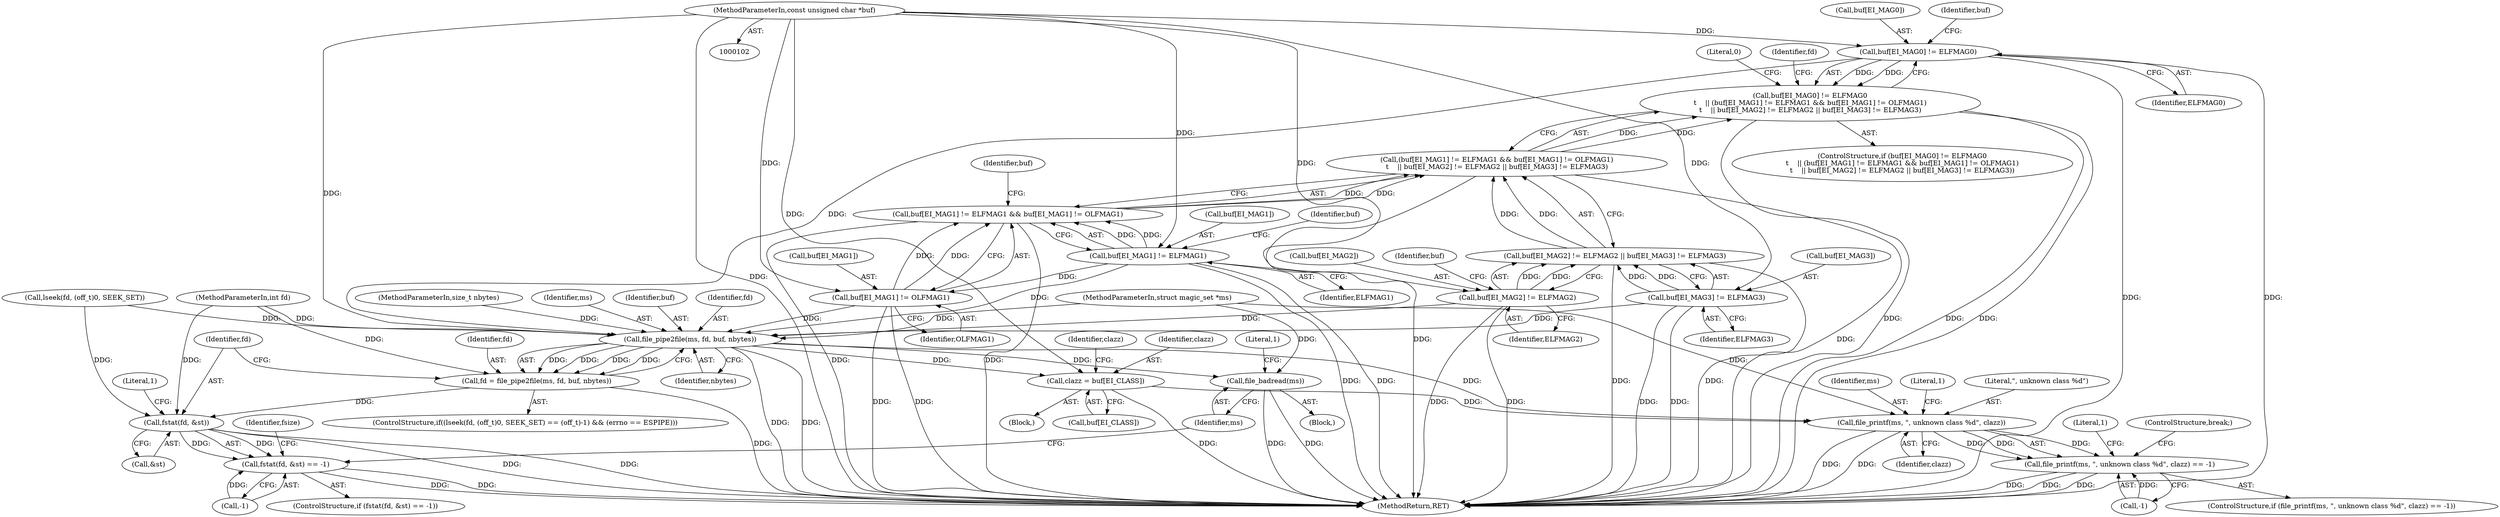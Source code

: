 digraph "0_file_b4c01141e5367f247b84dcaf6aefbb4e741842b8_0@pointer" {
"1000105" [label="(MethodParameterIn,const unsigned char *buf)"];
"1000134" [label="(Call,buf[EI_MAG0] != ELFMAG0)"];
"1000133" [label="(Call,buf[EI_MAG0] != ELFMAG0\n\t    || (buf[EI_MAG1] != ELFMAG1 && buf[EI_MAG1] != OLFMAG1)\n\t    || buf[EI_MAG2] != ELFMAG2 || buf[EI_MAG3] != ELFMAG3)"];
"1000182" [label="(Call,file_pipe2file(ms, fd, buf, nbytes))"];
"1000180" [label="(Call,fd = file_pipe2file(ms, fd, buf, nbytes))"];
"1000189" [label="(Call,fstat(fd, &st))"];
"1000188" [label="(Call,fstat(fd, &st) == -1)"];
"1000196" [label="(Call,file_badread(ms))"];
"1000206" [label="(Call,clazz = buf[EI_CLASS])"];
"1000219" [label="(Call,file_printf(ms, \", unknown class %d\", clazz))"];
"1000218" [label="(Call,file_printf(ms, \", unknown class %d\", clazz) == -1)"];
"1000141" [label="(Call,buf[EI_MAG1] != ELFMAG1)"];
"1000140" [label="(Call,buf[EI_MAG1] != ELFMAG1 && buf[EI_MAG1] != OLFMAG1)"];
"1000139" [label="(Call,(buf[EI_MAG1] != ELFMAG1 && buf[EI_MAG1] != OLFMAG1)\n\t    || buf[EI_MAG2] != ELFMAG2 || buf[EI_MAG3] != ELFMAG3)"];
"1000146" [label="(Call,buf[EI_MAG1] != OLFMAG1)"];
"1000152" [label="(Call,buf[EI_MAG2] != ELFMAG2)"];
"1000151" [label="(Call,buf[EI_MAG2] != ELFMAG2 || buf[EI_MAG3] != ELFMAG3)"];
"1000157" [label="(Call,buf[EI_MAG3] != ELFMAG3)"];
"1000191" [label="(Call,&st)"];
"1000106" [label="(MethodParameterIn,size_t nbytes)"];
"1000197" [label="(Identifier,ms)"];
"1000140" [label="(Call,buf[EI_MAG1] != ELFMAG1 && buf[EI_MAG1] != OLFMAG1)"];
"1000146" [label="(Call,buf[EI_MAG1] != OLFMAG1)"];
"1000219" [label="(Call,file_printf(ms, \", unknown class %d\", clazz))"];
"1000231" [label="(MethodReturn,RET)"];
"1000139" [label="(Call,(buf[EI_MAG1] != ELFMAG1 && buf[EI_MAG1] != OLFMAG1)\n\t    || buf[EI_MAG2] != ELFMAG2 || buf[EI_MAG3] != ELFMAG3)"];
"1000164" [label="(ControlStructure,if((lseek(fd, (off_t)0, SEEK_SET) == (off_t)-1) && (errno == ESPIPE)))"];
"1000223" [label="(Call,-1)"];
"1000183" [label="(Identifier,ms)"];
"1000195" [label="(Block,)"];
"1000227" [label="(Literal,1)"];
"1000200" [label="(Literal,1)"];
"1000222" [label="(Identifier,clazz)"];
"1000145" [label="(Identifier,ELFMAG1)"];
"1000180" [label="(Call,fd = file_pipe2file(ms, fd, buf, nbytes))"];
"1000194" [label="(Literal,1)"];
"1000152" [label="(Call,buf[EI_MAG2] != ELFMAG2)"];
"1000218" [label="(Call,file_printf(ms, \", unknown class %d\", clazz) == -1)"];
"1000148" [label="(Identifier,buf)"];
"1000206" [label="(Call,clazz = buf[EI_CLASS])"];
"1000187" [label="(ControlStructure,if (fstat(fd, &st) == -1))"];
"1000147" [label="(Call,buf[EI_MAG1])"];
"1000207" [label="(Identifier,clazz)"];
"1000107" [label="(Block,)"];
"1000158" [label="(Call,buf[EI_MAG3])"];
"1000133" [label="(Call,buf[EI_MAG0] != ELFMAG0\n\t    || (buf[EI_MAG1] != ELFMAG1 && buf[EI_MAG1] != OLFMAG1)\n\t    || buf[EI_MAG2] != ELFMAG2 || buf[EI_MAG3] != ELFMAG3)"];
"1000224" [label="(Literal,1)"];
"1000221" [label="(Literal,\", unknown class %d\")"];
"1000208" [label="(Call,buf[EI_CLASS])"];
"1000154" [label="(Identifier,buf)"];
"1000186" [label="(Identifier,nbytes)"];
"1000103" [label="(MethodParameterIn,struct magic_set *ms)"];
"1000151" [label="(Call,buf[EI_MAG2] != ELFMAG2 || buf[EI_MAG3] != ELFMAG3)"];
"1000181" [label="(Identifier,fd)"];
"1000193" [label="(Call,-1)"];
"1000150" [label="(Identifier,OLFMAG1)"];
"1000190" [label="(Identifier,fd)"];
"1000138" [label="(Identifier,ELFMAG0)"];
"1000212" [label="(Identifier,clazz)"];
"1000167" [label="(Call,lseek(fd, (off_t)0, SEEK_SET))"];
"1000202" [label="(Identifier,fsize)"];
"1000217" [label="(ControlStructure,if (file_printf(ms, \", unknown class %d\", clazz) == -1))"];
"1000143" [label="(Identifier,buf)"];
"1000153" [label="(Call,buf[EI_MAG2])"];
"1000185" [label="(Identifier,buf)"];
"1000142" [label="(Call,buf[EI_MAG1])"];
"1000188" [label="(Call,fstat(fd, &st) == -1)"];
"1000105" [label="(MethodParameterIn,const unsigned char *buf)"];
"1000104" [label="(MethodParameterIn,int fd)"];
"1000135" [label="(Call,buf[EI_MAG0])"];
"1000134" [label="(Call,buf[EI_MAG0] != ELFMAG0)"];
"1000157" [label="(Call,buf[EI_MAG3] != ELFMAG3)"];
"1000220" [label="(Identifier,ms)"];
"1000228" [label="(ControlStructure,break;)"];
"1000132" [label="(ControlStructure,if (buf[EI_MAG0] != ELFMAG0\n\t    || (buf[EI_MAG1] != ELFMAG1 && buf[EI_MAG1] != OLFMAG1)\n\t    || buf[EI_MAG2] != ELFMAG2 || buf[EI_MAG3] != ELFMAG3))"];
"1000156" [label="(Identifier,ELFMAG2)"];
"1000184" [label="(Identifier,fd)"];
"1000196" [label="(Call,file_badread(ms))"];
"1000189" [label="(Call,fstat(fd, &st))"];
"1000161" [label="(Identifier,ELFMAG3)"];
"1000141" [label="(Call,buf[EI_MAG1] != ELFMAG1)"];
"1000168" [label="(Identifier,fd)"];
"1000159" [label="(Identifier,buf)"];
"1000182" [label="(Call,file_pipe2file(ms, fd, buf, nbytes))"];
"1000163" [label="(Literal,0)"];
"1000105" -> "1000102"  [label="AST: "];
"1000105" -> "1000231"  [label="DDG: "];
"1000105" -> "1000134"  [label="DDG: "];
"1000105" -> "1000141"  [label="DDG: "];
"1000105" -> "1000146"  [label="DDG: "];
"1000105" -> "1000152"  [label="DDG: "];
"1000105" -> "1000157"  [label="DDG: "];
"1000105" -> "1000182"  [label="DDG: "];
"1000105" -> "1000206"  [label="DDG: "];
"1000134" -> "1000133"  [label="AST: "];
"1000134" -> "1000138"  [label="CFG: "];
"1000135" -> "1000134"  [label="AST: "];
"1000138" -> "1000134"  [label="AST: "];
"1000143" -> "1000134"  [label="CFG: "];
"1000133" -> "1000134"  [label="CFG: "];
"1000134" -> "1000231"  [label="DDG: "];
"1000134" -> "1000231"  [label="DDG: "];
"1000134" -> "1000133"  [label="DDG: "];
"1000134" -> "1000133"  [label="DDG: "];
"1000134" -> "1000182"  [label="DDG: "];
"1000133" -> "1000132"  [label="AST: "];
"1000133" -> "1000139"  [label="CFG: "];
"1000139" -> "1000133"  [label="AST: "];
"1000163" -> "1000133"  [label="CFG: "];
"1000168" -> "1000133"  [label="CFG: "];
"1000133" -> "1000231"  [label="DDG: "];
"1000133" -> "1000231"  [label="DDG: "];
"1000133" -> "1000231"  [label="DDG: "];
"1000139" -> "1000133"  [label="DDG: "];
"1000139" -> "1000133"  [label="DDG: "];
"1000182" -> "1000180"  [label="AST: "];
"1000182" -> "1000186"  [label="CFG: "];
"1000183" -> "1000182"  [label="AST: "];
"1000184" -> "1000182"  [label="AST: "];
"1000185" -> "1000182"  [label="AST: "];
"1000186" -> "1000182"  [label="AST: "];
"1000180" -> "1000182"  [label="CFG: "];
"1000182" -> "1000231"  [label="DDG: "];
"1000182" -> "1000231"  [label="DDG: "];
"1000182" -> "1000180"  [label="DDG: "];
"1000182" -> "1000180"  [label="DDG: "];
"1000182" -> "1000180"  [label="DDG: "];
"1000182" -> "1000180"  [label="DDG: "];
"1000103" -> "1000182"  [label="DDG: "];
"1000167" -> "1000182"  [label="DDG: "];
"1000104" -> "1000182"  [label="DDG: "];
"1000141" -> "1000182"  [label="DDG: "];
"1000157" -> "1000182"  [label="DDG: "];
"1000152" -> "1000182"  [label="DDG: "];
"1000146" -> "1000182"  [label="DDG: "];
"1000106" -> "1000182"  [label="DDG: "];
"1000182" -> "1000196"  [label="DDG: "];
"1000182" -> "1000206"  [label="DDG: "];
"1000182" -> "1000219"  [label="DDG: "];
"1000180" -> "1000164"  [label="AST: "];
"1000181" -> "1000180"  [label="AST: "];
"1000190" -> "1000180"  [label="CFG: "];
"1000180" -> "1000231"  [label="DDG: "];
"1000104" -> "1000180"  [label="DDG: "];
"1000180" -> "1000189"  [label="DDG: "];
"1000189" -> "1000188"  [label="AST: "];
"1000189" -> "1000191"  [label="CFG: "];
"1000190" -> "1000189"  [label="AST: "];
"1000191" -> "1000189"  [label="AST: "];
"1000194" -> "1000189"  [label="CFG: "];
"1000189" -> "1000231"  [label="DDG: "];
"1000189" -> "1000231"  [label="DDG: "];
"1000189" -> "1000188"  [label="DDG: "];
"1000189" -> "1000188"  [label="DDG: "];
"1000167" -> "1000189"  [label="DDG: "];
"1000104" -> "1000189"  [label="DDG: "];
"1000188" -> "1000187"  [label="AST: "];
"1000188" -> "1000193"  [label="CFG: "];
"1000193" -> "1000188"  [label="AST: "];
"1000197" -> "1000188"  [label="CFG: "];
"1000202" -> "1000188"  [label="CFG: "];
"1000188" -> "1000231"  [label="DDG: "];
"1000188" -> "1000231"  [label="DDG: "];
"1000193" -> "1000188"  [label="DDG: "];
"1000196" -> "1000195"  [label="AST: "];
"1000196" -> "1000197"  [label="CFG: "];
"1000197" -> "1000196"  [label="AST: "];
"1000200" -> "1000196"  [label="CFG: "];
"1000196" -> "1000231"  [label="DDG: "];
"1000196" -> "1000231"  [label="DDG: "];
"1000103" -> "1000196"  [label="DDG: "];
"1000206" -> "1000107"  [label="AST: "];
"1000206" -> "1000208"  [label="CFG: "];
"1000207" -> "1000206"  [label="AST: "];
"1000208" -> "1000206"  [label="AST: "];
"1000212" -> "1000206"  [label="CFG: "];
"1000206" -> "1000231"  [label="DDG: "];
"1000206" -> "1000219"  [label="DDG: "];
"1000219" -> "1000218"  [label="AST: "];
"1000219" -> "1000222"  [label="CFG: "];
"1000220" -> "1000219"  [label="AST: "];
"1000221" -> "1000219"  [label="AST: "];
"1000222" -> "1000219"  [label="AST: "];
"1000224" -> "1000219"  [label="CFG: "];
"1000219" -> "1000231"  [label="DDG: "];
"1000219" -> "1000231"  [label="DDG: "];
"1000219" -> "1000218"  [label="DDG: "];
"1000219" -> "1000218"  [label="DDG: "];
"1000219" -> "1000218"  [label="DDG: "];
"1000103" -> "1000219"  [label="DDG: "];
"1000218" -> "1000217"  [label="AST: "];
"1000218" -> "1000223"  [label="CFG: "];
"1000223" -> "1000218"  [label="AST: "];
"1000227" -> "1000218"  [label="CFG: "];
"1000228" -> "1000218"  [label="CFG: "];
"1000218" -> "1000231"  [label="DDG: "];
"1000218" -> "1000231"  [label="DDG: "];
"1000218" -> "1000231"  [label="DDG: "];
"1000223" -> "1000218"  [label="DDG: "];
"1000141" -> "1000140"  [label="AST: "];
"1000141" -> "1000145"  [label="CFG: "];
"1000142" -> "1000141"  [label="AST: "];
"1000145" -> "1000141"  [label="AST: "];
"1000148" -> "1000141"  [label="CFG: "];
"1000140" -> "1000141"  [label="CFG: "];
"1000141" -> "1000231"  [label="DDG: "];
"1000141" -> "1000231"  [label="DDG: "];
"1000141" -> "1000140"  [label="DDG: "];
"1000141" -> "1000140"  [label="DDG: "];
"1000141" -> "1000146"  [label="DDG: "];
"1000140" -> "1000139"  [label="AST: "];
"1000140" -> "1000146"  [label="CFG: "];
"1000146" -> "1000140"  [label="AST: "];
"1000154" -> "1000140"  [label="CFG: "];
"1000139" -> "1000140"  [label="CFG: "];
"1000140" -> "1000231"  [label="DDG: "];
"1000140" -> "1000231"  [label="DDG: "];
"1000140" -> "1000139"  [label="DDG: "];
"1000140" -> "1000139"  [label="DDG: "];
"1000146" -> "1000140"  [label="DDG: "];
"1000146" -> "1000140"  [label="DDG: "];
"1000139" -> "1000151"  [label="CFG: "];
"1000151" -> "1000139"  [label="AST: "];
"1000139" -> "1000231"  [label="DDG: "];
"1000139" -> "1000231"  [label="DDG: "];
"1000151" -> "1000139"  [label="DDG: "];
"1000151" -> "1000139"  [label="DDG: "];
"1000146" -> "1000150"  [label="CFG: "];
"1000147" -> "1000146"  [label="AST: "];
"1000150" -> "1000146"  [label="AST: "];
"1000146" -> "1000231"  [label="DDG: "];
"1000146" -> "1000231"  [label="DDG: "];
"1000152" -> "1000151"  [label="AST: "];
"1000152" -> "1000156"  [label="CFG: "];
"1000153" -> "1000152"  [label="AST: "];
"1000156" -> "1000152"  [label="AST: "];
"1000159" -> "1000152"  [label="CFG: "];
"1000151" -> "1000152"  [label="CFG: "];
"1000152" -> "1000231"  [label="DDG: "];
"1000152" -> "1000231"  [label="DDG: "];
"1000152" -> "1000151"  [label="DDG: "];
"1000152" -> "1000151"  [label="DDG: "];
"1000151" -> "1000157"  [label="CFG: "];
"1000157" -> "1000151"  [label="AST: "];
"1000151" -> "1000231"  [label="DDG: "];
"1000151" -> "1000231"  [label="DDG: "];
"1000157" -> "1000151"  [label="DDG: "];
"1000157" -> "1000151"  [label="DDG: "];
"1000157" -> "1000161"  [label="CFG: "];
"1000158" -> "1000157"  [label="AST: "];
"1000161" -> "1000157"  [label="AST: "];
"1000157" -> "1000231"  [label="DDG: "];
"1000157" -> "1000231"  [label="DDG: "];
}
